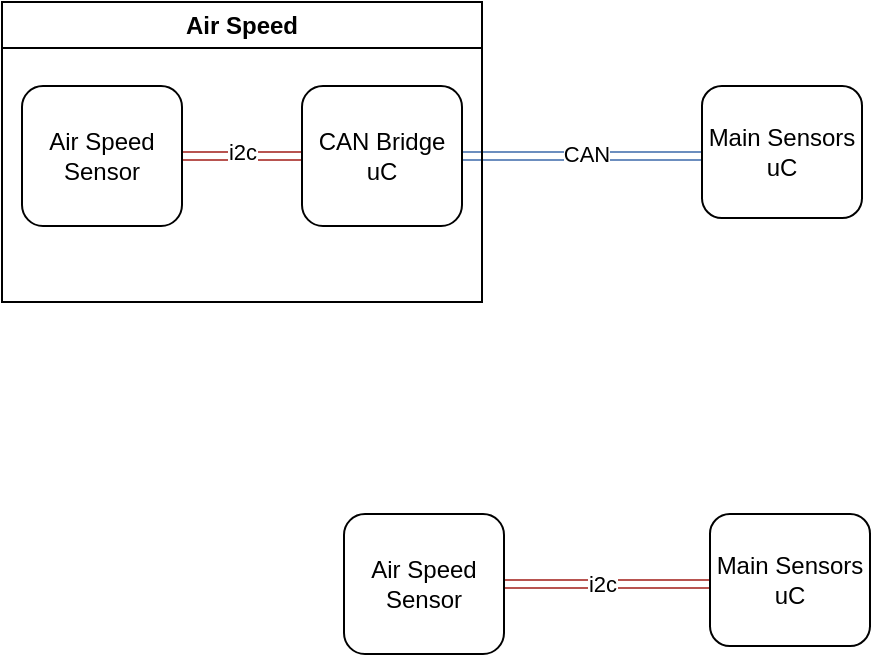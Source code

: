 <mxfile version="24.6.4" type="device">
  <diagram name="Page-1" id="C-zfRQEUWmmVSO4rSc-n">
    <mxGraphModel dx="548" dy="308" grid="0" gridSize="10" guides="1" tooltips="1" connect="1" arrows="1" fold="1" page="1" pageScale="1" pageWidth="850" pageHeight="1100" math="0" shadow="0">
      <root>
        <mxCell id="0" />
        <mxCell id="1" parent="0" />
        <mxCell id="7O0wL1tR1qzXkG8G9W_j-7" style="edgeStyle=orthogonalEdgeStyle;rounded=0;orthogonalLoop=1;jettySize=auto;html=1;shape=link;fillColor=#dae8fc;strokeColor=#6c8ebf;" parent="1" edge="1">
          <mxGeometry relative="1" as="geometry">
            <mxPoint x="288.0" y="259" as="sourcePoint" />
            <mxPoint x="410" y="259.034" as="targetPoint" />
          </mxGeometry>
        </mxCell>
        <mxCell id="7O0wL1tR1qzXkG8G9W_j-13" value="CAN" style="edgeLabel;html=1;align=center;verticalAlign=middle;resizable=0;points=[];" parent="7O0wL1tR1qzXkG8G9W_j-7" vertex="1" connectable="0">
          <mxGeometry x="0.039" y="1" relative="1" as="geometry">
            <mxPoint as="offset" />
          </mxGeometry>
        </mxCell>
        <mxCell id="7O0wL1tR1qzXkG8G9W_j-8" value="" style="edgeStyle=orthogonalEdgeStyle;rounded=0;orthogonalLoop=1;jettySize=auto;html=1;shape=link;fillColor=#f8cecc;strokeColor=#b85450;" parent="1" source="7O0wL1tR1qzXkG8G9W_j-5" edge="1">
          <mxGeometry relative="1" as="geometry">
            <mxPoint x="210" y="259" as="targetPoint" />
          </mxGeometry>
        </mxCell>
        <mxCell id="7O0wL1tR1qzXkG8G9W_j-12" value="i2c" style="edgeLabel;html=1;align=center;verticalAlign=middle;resizable=0;points=[];" parent="7O0wL1tR1qzXkG8G9W_j-8" vertex="1" connectable="0">
          <mxGeometry x="-0.011" y="2" relative="1" as="geometry">
            <mxPoint x="-2" y="-2" as="offset" />
          </mxGeometry>
        </mxCell>
        <mxCell id="7O0wL1tR1qzXkG8G9W_j-5" value="Air Speed Sensor" style="rounded=1;whiteSpace=wrap;html=1;" parent="1" vertex="1">
          <mxGeometry x="70" y="224" width="80" height="70" as="geometry" />
        </mxCell>
        <mxCell id="7O0wL1tR1qzXkG8G9W_j-9" value="CAN Bridge uC" style="rounded=1;whiteSpace=wrap;html=1;" parent="1" vertex="1">
          <mxGeometry x="210" y="224" width="80" height="70" as="geometry" />
        </mxCell>
        <mxCell id="7O0wL1tR1qzXkG8G9W_j-11" value="Main Sensors uC" style="rounded=1;whiteSpace=wrap;html=1;" parent="1" vertex="1">
          <mxGeometry x="410" y="224" width="80" height="66" as="geometry" />
        </mxCell>
        <mxCell id="7O0wL1tR1qzXkG8G9W_j-14" value="Air Speed" style="swimlane;whiteSpace=wrap;html=1;" parent="1" vertex="1">
          <mxGeometry x="60" y="182" width="240" height="150" as="geometry" />
        </mxCell>
        <mxCell id="5_i3dgf7OuKja5BqbpSJ-3" value="" style="edgeStyle=orthogonalEdgeStyle;rounded=0;orthogonalLoop=1;jettySize=auto;html=1;shape=link;fillColor=#f8cecc;strokeColor=#b85450;" edge="1" parent="1">
          <mxGeometry relative="1" as="geometry">
            <mxPoint x="414" y="473" as="targetPoint" />
            <mxPoint x="309" y="473" as="sourcePoint" />
          </mxGeometry>
        </mxCell>
        <mxCell id="5_i3dgf7OuKja5BqbpSJ-4" value="i2c" style="edgeLabel;html=1;align=center;verticalAlign=middle;resizable=0;points=[];" vertex="1" connectable="0" parent="5_i3dgf7OuKja5BqbpSJ-3">
          <mxGeometry x="-0.011" y="2" relative="1" as="geometry">
            <mxPoint x="-1" y="2" as="offset" />
          </mxGeometry>
        </mxCell>
        <mxCell id="5_i3dgf7OuKja5BqbpSJ-5" value="Air Speed Sensor" style="rounded=1;whiteSpace=wrap;html=1;" vertex="1" parent="1">
          <mxGeometry x="231" y="438" width="80" height="70" as="geometry" />
        </mxCell>
        <mxCell id="5_i3dgf7OuKja5BqbpSJ-7" value="Main Sensors uC" style="rounded=1;whiteSpace=wrap;html=1;" vertex="1" parent="1">
          <mxGeometry x="414" y="438" width="80" height="66" as="geometry" />
        </mxCell>
      </root>
    </mxGraphModel>
  </diagram>
</mxfile>
